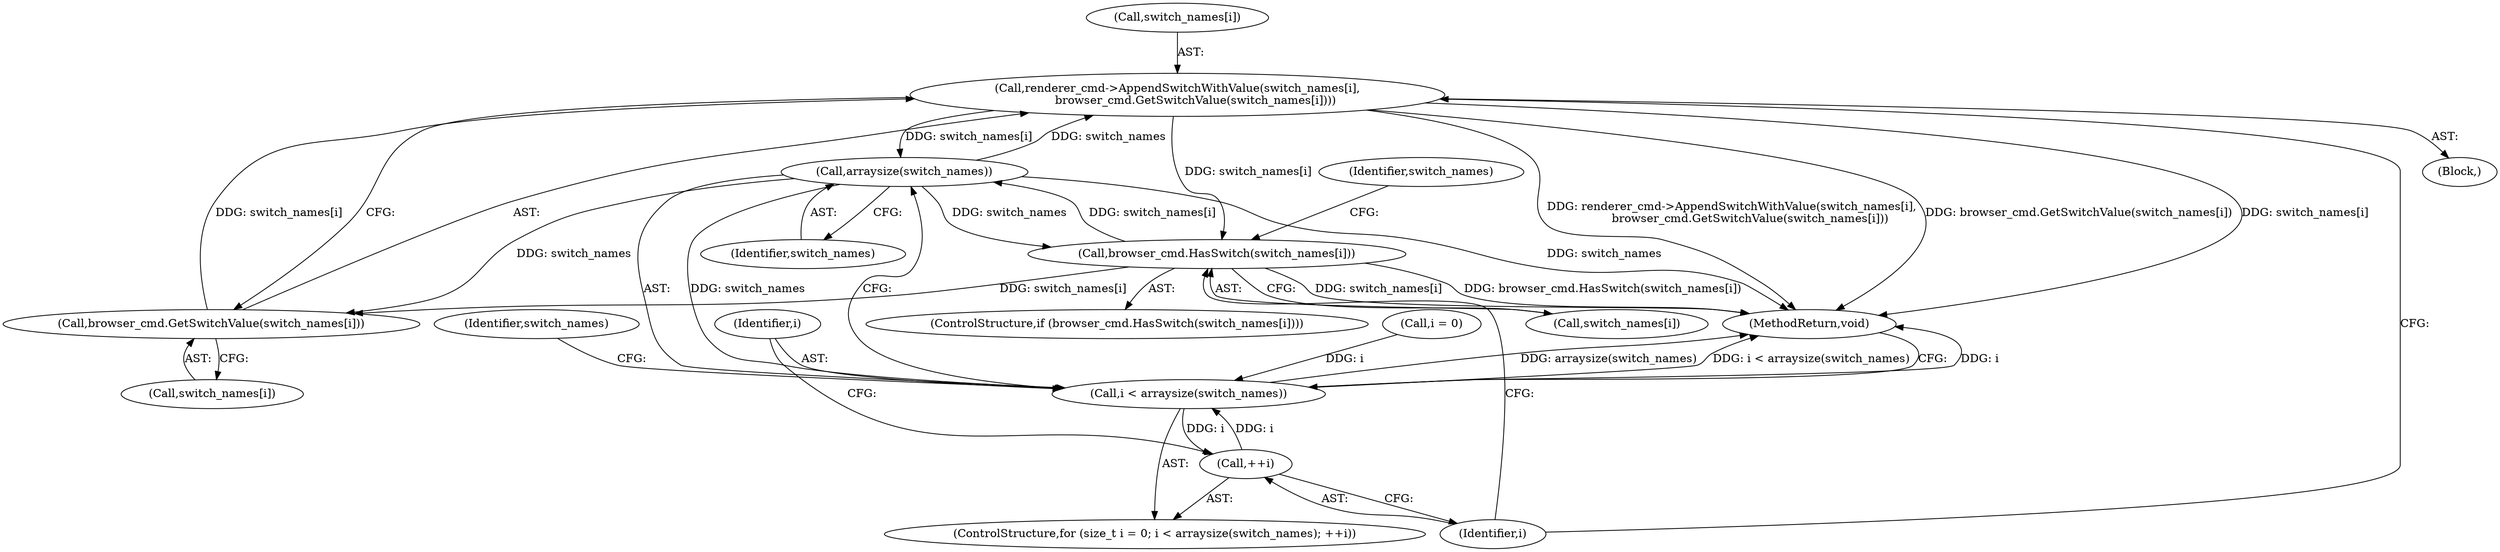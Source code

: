 digraph "0_Chrome_bfa69d49b17f33635c79f79819b90a8d2089c4b3@array" {
"1000123" [label="(Call,renderer_cmd->AppendSwitchWithValue(switch_names[i],\n          browser_cmd.GetSwitchValue(switch_names[i])))"];
"1000112" [label="(Call,arraysize(switch_names))"];
"1000118" [label="(Call,browser_cmd.HasSwitch(switch_names[i]))"];
"1000123" [label="(Call,renderer_cmd->AppendSwitchWithValue(switch_names[i],\n          browser_cmd.GetSwitchValue(switch_names[i])))"];
"1000127" [label="(Call,browser_cmd.GetSwitchValue(switch_names[i]))"];
"1000110" [label="(Call,i < arraysize(switch_names))"];
"1000114" [label="(Call,++i)"];
"1000115" [label="(Identifier,i)"];
"1000124" [label="(Call,switch_names[i])"];
"1000131" [label="(MethodReturn,void)"];
"1000117" [label="(ControlStructure,if (browser_cmd.HasSwitch(switch_names[i])))"];
"1000111" [label="(Identifier,i)"];
"1000125" [label="(Identifier,switch_names)"];
"1000127" [label="(Call,browser_cmd.GetSwitchValue(switch_names[i]))"];
"1000107" [label="(Call,i = 0)"];
"1000112" [label="(Call,arraysize(switch_names))"];
"1000110" [label="(Call,i < arraysize(switch_names))"];
"1000113" [label="(Identifier,switch_names)"];
"1000128" [label="(Call,switch_names[i])"];
"1000105" [label="(ControlStructure,for (size_t i = 0; i < arraysize(switch_names); ++i))"];
"1000122" [label="(Block,)"];
"1000120" [label="(Identifier,switch_names)"];
"1000114" [label="(Call,++i)"];
"1000119" [label="(Call,switch_names[i])"];
"1000118" [label="(Call,browser_cmd.HasSwitch(switch_names[i]))"];
"1000123" [label="(Call,renderer_cmd->AppendSwitchWithValue(switch_names[i],\n          browser_cmd.GetSwitchValue(switch_names[i])))"];
"1000123" -> "1000122"  [label="AST: "];
"1000123" -> "1000127"  [label="CFG: "];
"1000124" -> "1000123"  [label="AST: "];
"1000127" -> "1000123"  [label="AST: "];
"1000115" -> "1000123"  [label="CFG: "];
"1000123" -> "1000131"  [label="DDG: renderer_cmd->AppendSwitchWithValue(switch_names[i],\n          browser_cmd.GetSwitchValue(switch_names[i]))"];
"1000123" -> "1000131"  [label="DDG: browser_cmd.GetSwitchValue(switch_names[i])"];
"1000123" -> "1000131"  [label="DDG: switch_names[i]"];
"1000123" -> "1000112"  [label="DDG: switch_names[i]"];
"1000123" -> "1000118"  [label="DDG: switch_names[i]"];
"1000112" -> "1000123"  [label="DDG: switch_names"];
"1000127" -> "1000123"  [label="DDG: switch_names[i]"];
"1000112" -> "1000110"  [label="AST: "];
"1000112" -> "1000113"  [label="CFG: "];
"1000113" -> "1000112"  [label="AST: "];
"1000110" -> "1000112"  [label="CFG: "];
"1000112" -> "1000131"  [label="DDG: switch_names"];
"1000112" -> "1000110"  [label="DDG: switch_names"];
"1000118" -> "1000112"  [label="DDG: switch_names[i]"];
"1000112" -> "1000118"  [label="DDG: switch_names"];
"1000112" -> "1000127"  [label="DDG: switch_names"];
"1000118" -> "1000117"  [label="AST: "];
"1000118" -> "1000119"  [label="CFG: "];
"1000119" -> "1000118"  [label="AST: "];
"1000125" -> "1000118"  [label="CFG: "];
"1000115" -> "1000118"  [label="CFG: "];
"1000118" -> "1000131"  [label="DDG: browser_cmd.HasSwitch(switch_names[i])"];
"1000118" -> "1000131"  [label="DDG: switch_names[i]"];
"1000118" -> "1000127"  [label="DDG: switch_names[i]"];
"1000127" -> "1000128"  [label="CFG: "];
"1000128" -> "1000127"  [label="AST: "];
"1000110" -> "1000105"  [label="AST: "];
"1000111" -> "1000110"  [label="AST: "];
"1000120" -> "1000110"  [label="CFG: "];
"1000131" -> "1000110"  [label="CFG: "];
"1000110" -> "1000131"  [label="DDG: i"];
"1000110" -> "1000131"  [label="DDG: arraysize(switch_names)"];
"1000110" -> "1000131"  [label="DDG: i < arraysize(switch_names)"];
"1000107" -> "1000110"  [label="DDG: i"];
"1000114" -> "1000110"  [label="DDG: i"];
"1000110" -> "1000114"  [label="DDG: i"];
"1000114" -> "1000105"  [label="AST: "];
"1000114" -> "1000115"  [label="CFG: "];
"1000115" -> "1000114"  [label="AST: "];
"1000111" -> "1000114"  [label="CFG: "];
}
